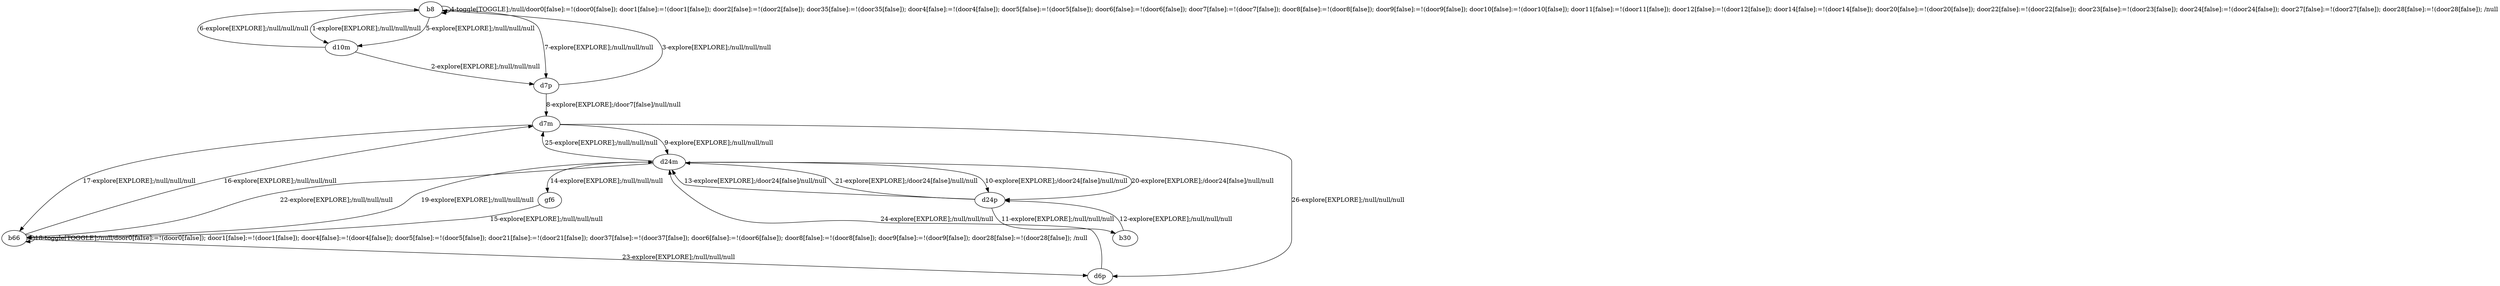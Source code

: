 # Total number of goals covered by this test: 2
# d24p --> b30
# b30 --> d24p

digraph g {
"b8" -> "d10m" [label = "1-explore[EXPLORE];/null/null/null"];
"d10m" -> "d7p" [label = "2-explore[EXPLORE];/null/null/null"];
"d7p" -> "b8" [label = "3-explore[EXPLORE];/null/null/null"];
"b8" -> "b8" [label = "4-toggle[TOGGLE];/null/door0[false]:=!(door0[false]); door1[false]:=!(door1[false]); door2[false]:=!(door2[false]); door35[false]:=!(door35[false]); door4[false]:=!(door4[false]); door5[false]:=!(door5[false]); door6[false]:=!(door6[false]); door7[false]:=!(door7[false]); door8[false]:=!(door8[false]); door9[false]:=!(door9[false]); door10[false]:=!(door10[false]); door11[false]:=!(door11[false]); door12[false]:=!(door12[false]); door14[false]:=!(door14[false]); door20[false]:=!(door20[false]); door22[false]:=!(door22[false]); door23[false]:=!(door23[false]); door24[false]:=!(door24[false]); door27[false]:=!(door27[false]); door28[false]:=!(door28[false]); /null"];
"b8" -> "d10m" [label = "5-explore[EXPLORE];/null/null/null"];
"d10m" -> "b8" [label = "6-explore[EXPLORE];/null/null/null"];
"b8" -> "d7p" [label = "7-explore[EXPLORE];/null/null/null"];
"d7p" -> "d7m" [label = "8-explore[EXPLORE];/door7[false]/null/null"];
"d7m" -> "d24m" [label = "9-explore[EXPLORE];/null/null/null"];
"d24m" -> "d24p" [label = "10-explore[EXPLORE];/door24[false]/null/null"];
"d24p" -> "b30" [label = "11-explore[EXPLORE];/null/null/null"];
"b30" -> "d24p" [label = "12-explore[EXPLORE];/null/null/null"];
"d24p" -> "d24m" [label = "13-explore[EXPLORE];/door24[false]/null/null"];
"d24m" -> "gf6" [label = "14-explore[EXPLORE];/null/null/null"];
"gf6" -> "b66" [label = "15-explore[EXPLORE];/null/null/null"];
"b66" -> "d7m" [label = "16-explore[EXPLORE];/null/null/null"];
"d7m" -> "b66" [label = "17-explore[EXPLORE];/null/null/null"];
"b66" -> "b66" [label = "18-toggle[TOGGLE];/null/door0[false]:=!(door0[false]); door1[false]:=!(door1[false]); door4[false]:=!(door4[false]); door5[false]:=!(door5[false]); door21[false]:=!(door21[false]); door37[false]:=!(door37[false]); door6[false]:=!(door6[false]); door8[false]:=!(door8[false]); door9[false]:=!(door9[false]); door28[false]:=!(door28[false]); /null"];
"b66" -> "d24m" [label = "19-explore[EXPLORE];/null/null/null"];
"d24m" -> "d24p" [label = "20-explore[EXPLORE];/door24[false]/null/null"];
"d24p" -> "d24m" [label = "21-explore[EXPLORE];/door24[false]/null/null"];
"d24m" -> "b66" [label = "22-explore[EXPLORE];/null/null/null"];
"b66" -> "d6p" [label = "23-explore[EXPLORE];/null/null/null"];
"d6p" -> "d24m" [label = "24-explore[EXPLORE];/null/null/null"];
"d24m" -> "d7m" [label = "25-explore[EXPLORE];/null/null/null"];
"d7m" -> "d6p" [label = "26-explore[EXPLORE];/null/null/null"];
}